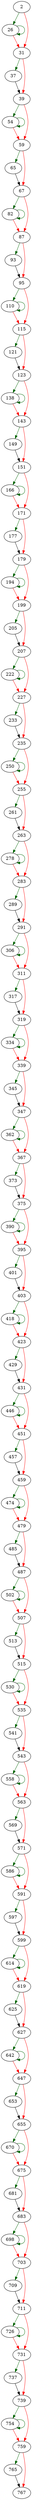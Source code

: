 strict digraph "main" {
	// Node definitions.
	2 [entry=true];
	26;
	31;
	37;
	39;
	54;
	59;
	65;
	67;
	82;
	87;
	93;
	95;
	110;
	115;
	121;
	123;
	138;
	143;
	149;
	151;
	166;
	171;
	177;
	179;
	194;
	199;
	205;
	207;
	222;
	227;
	233;
	235;
	250;
	255;
	261;
	263;
	278;
	283;
	289;
	291;
	306;
	311;
	317;
	319;
	334;
	339;
	345;
	347;
	362;
	367;
	373;
	375;
	390;
	395;
	401;
	403;
	418;
	423;
	429;
	431;
	446;
	451;
	457;
	459;
	474;
	479;
	485;
	487;
	502;
	507;
	513;
	515;
	530;
	535;
	541;
	543;
	558;
	563;
	569;
	571;
	586;
	591;
	597;
	599;
	614;
	619;
	625;
	627;
	642;
	647;
	653;
	655;
	670;
	675;
	681;
	683;
	698;
	703;
	709;
	711;
	726;
	731;
	737;
	739;
	754;
	759;
	765;
	767;

	// Edge definitions.
	2 -> 26 [
		color=darkgreen
		cond=true
	];
	2 -> 31 [
		color=red
		cond=false
	];
	26 -> 26 [
		color=darkgreen
		cond=true
	];
	26 -> 31 [
		color=red
		cond=false
	];
	31 -> 37 [
		color=darkgreen
		cond=true
	];
	31 -> 39 [
		color=red
		cond=false
	];
	37 -> 39;
	39 -> 54 [
		color=darkgreen
		cond=true
	];
	39 -> 59 [
		color=red
		cond=false
	];
	54 -> 54 [
		color=darkgreen
		cond=true
	];
	54 -> 59 [
		color=red
		cond=false
	];
	59 -> 65 [
		color=darkgreen
		cond=true
	];
	59 -> 67 [
		color=red
		cond=false
	];
	65 -> 67;
	67 -> 82 [
		color=darkgreen
		cond=true
	];
	67 -> 87 [
		color=red
		cond=false
	];
	82 -> 82 [
		color=darkgreen
		cond=true
	];
	82 -> 87 [
		color=red
		cond=false
	];
	87 -> 93 [
		color=darkgreen
		cond=true
	];
	87 -> 95 [
		color=red
		cond=false
	];
	93 -> 95;
	95 -> 110 [
		color=darkgreen
		cond=true
	];
	95 -> 115 [
		color=red
		cond=false
	];
	110 -> 110 [
		color=darkgreen
		cond=true
	];
	110 -> 115 [
		color=red
		cond=false
	];
	115 -> 121 [
		color=darkgreen
		cond=true
	];
	115 -> 123 [
		color=red
		cond=false
	];
	121 -> 123;
	123 -> 138 [
		color=darkgreen
		cond=true
	];
	123 -> 143 [
		color=red
		cond=false
	];
	138 -> 138 [
		color=darkgreen
		cond=true
	];
	138 -> 143 [
		color=red
		cond=false
	];
	143 -> 149 [
		color=darkgreen
		cond=true
	];
	143 -> 151 [
		color=red
		cond=false
	];
	149 -> 151;
	151 -> 166 [
		color=darkgreen
		cond=true
	];
	151 -> 171 [
		color=red
		cond=false
	];
	166 -> 166 [
		color=darkgreen
		cond=true
	];
	166 -> 171 [
		color=red
		cond=false
	];
	171 -> 177 [
		color=darkgreen
		cond=true
	];
	171 -> 179 [
		color=red
		cond=false
	];
	177 -> 179;
	179 -> 194 [
		color=darkgreen
		cond=true
	];
	179 -> 199 [
		color=red
		cond=false
	];
	194 -> 194 [
		color=darkgreen
		cond=true
	];
	194 -> 199 [
		color=red
		cond=false
	];
	199 -> 205 [
		color=darkgreen
		cond=true
	];
	199 -> 207 [
		color=red
		cond=false
	];
	205 -> 207;
	207 -> 222 [
		color=darkgreen
		cond=true
	];
	207 -> 227 [
		color=red
		cond=false
	];
	222 -> 222 [
		color=darkgreen
		cond=true
	];
	222 -> 227 [
		color=red
		cond=false
	];
	227 -> 233 [
		color=darkgreen
		cond=true
	];
	227 -> 235 [
		color=red
		cond=false
	];
	233 -> 235;
	235 -> 250 [
		color=darkgreen
		cond=true
	];
	235 -> 255 [
		color=red
		cond=false
	];
	250 -> 250 [
		color=darkgreen
		cond=true
	];
	250 -> 255 [
		color=red
		cond=false
	];
	255 -> 261 [
		color=darkgreen
		cond=true
	];
	255 -> 263 [
		color=red
		cond=false
	];
	261 -> 263;
	263 -> 278 [
		color=darkgreen
		cond=true
	];
	263 -> 283 [
		color=red
		cond=false
	];
	278 -> 278 [
		color=darkgreen
		cond=true
	];
	278 -> 283 [
		color=red
		cond=false
	];
	283 -> 289 [
		color=darkgreen
		cond=true
	];
	283 -> 291 [
		color=red
		cond=false
	];
	289 -> 291;
	291 -> 306 [
		color=darkgreen
		cond=true
	];
	291 -> 311 [
		color=red
		cond=false
	];
	306 -> 306 [
		color=darkgreen
		cond=true
	];
	306 -> 311 [
		color=red
		cond=false
	];
	311 -> 317 [
		color=darkgreen
		cond=true
	];
	311 -> 319 [
		color=red
		cond=false
	];
	317 -> 319;
	319 -> 334 [
		color=darkgreen
		cond=true
	];
	319 -> 339 [
		color=red
		cond=false
	];
	334 -> 334 [
		color=darkgreen
		cond=true
	];
	334 -> 339 [
		color=red
		cond=false
	];
	339 -> 345 [
		color=darkgreen
		cond=true
	];
	339 -> 347 [
		color=red
		cond=false
	];
	345 -> 347;
	347 -> 362 [
		color=darkgreen
		cond=true
	];
	347 -> 367 [
		color=red
		cond=false
	];
	362 -> 362 [
		color=darkgreen
		cond=true
	];
	362 -> 367 [
		color=red
		cond=false
	];
	367 -> 373 [
		color=darkgreen
		cond=true
	];
	367 -> 375 [
		color=red
		cond=false
	];
	373 -> 375;
	375 -> 390 [
		color=darkgreen
		cond=true
	];
	375 -> 395 [
		color=red
		cond=false
	];
	390 -> 390 [
		color=darkgreen
		cond=true
	];
	390 -> 395 [
		color=red
		cond=false
	];
	395 -> 401 [
		color=darkgreen
		cond=true
	];
	395 -> 403 [
		color=red
		cond=false
	];
	401 -> 403;
	403 -> 418 [
		color=darkgreen
		cond=true
	];
	403 -> 423 [
		color=red
		cond=false
	];
	418 -> 418 [
		color=darkgreen
		cond=true
	];
	418 -> 423 [
		color=red
		cond=false
	];
	423 -> 429 [
		color=darkgreen
		cond=true
	];
	423 -> 431 [
		color=red
		cond=false
	];
	429 -> 431;
	431 -> 446 [
		color=darkgreen
		cond=true
	];
	431 -> 451 [
		color=red
		cond=false
	];
	446 -> 446 [
		color=darkgreen
		cond=true
	];
	446 -> 451 [
		color=red
		cond=false
	];
	451 -> 457 [
		color=darkgreen
		cond=true
	];
	451 -> 459 [
		color=red
		cond=false
	];
	457 -> 459;
	459 -> 474 [
		color=darkgreen
		cond=true
	];
	459 -> 479 [
		color=red
		cond=false
	];
	474 -> 474 [
		color=darkgreen
		cond=true
	];
	474 -> 479 [
		color=red
		cond=false
	];
	479 -> 485 [
		color=darkgreen
		cond=true
	];
	479 -> 487 [
		color=red
		cond=false
	];
	485 -> 487;
	487 -> 502 [
		color=darkgreen
		cond=true
	];
	487 -> 507 [
		color=red
		cond=false
	];
	502 -> 502 [
		color=darkgreen
		cond=true
	];
	502 -> 507 [
		color=red
		cond=false
	];
	507 -> 513 [
		color=darkgreen
		cond=true
	];
	507 -> 515 [
		color=red
		cond=false
	];
	513 -> 515;
	515 -> 530 [
		color=darkgreen
		cond=true
	];
	515 -> 535 [
		color=red
		cond=false
	];
	530 -> 530 [
		color=darkgreen
		cond=true
	];
	530 -> 535 [
		color=red
		cond=false
	];
	535 -> 541 [
		color=darkgreen
		cond=true
	];
	535 -> 543 [
		color=red
		cond=false
	];
	541 -> 543;
	543 -> 558 [
		color=darkgreen
		cond=true
	];
	543 -> 563 [
		color=red
		cond=false
	];
	558 -> 558 [
		color=darkgreen
		cond=true
	];
	558 -> 563 [
		color=red
		cond=false
	];
	563 -> 569 [
		color=darkgreen
		cond=true
	];
	563 -> 571 [
		color=red
		cond=false
	];
	569 -> 571;
	571 -> 586 [
		color=darkgreen
		cond=true
	];
	571 -> 591 [
		color=red
		cond=false
	];
	586 -> 586 [
		color=darkgreen
		cond=true
	];
	586 -> 591 [
		color=red
		cond=false
	];
	591 -> 597 [
		color=darkgreen
		cond=true
	];
	591 -> 599 [
		color=red
		cond=false
	];
	597 -> 599;
	599 -> 614 [
		color=darkgreen
		cond=true
	];
	599 -> 619 [
		color=red
		cond=false
	];
	614 -> 614 [
		color=darkgreen
		cond=true
	];
	614 -> 619 [
		color=red
		cond=false
	];
	619 -> 625 [
		color=darkgreen
		cond=true
	];
	619 -> 627 [
		color=red
		cond=false
	];
	625 -> 627;
	627 -> 642 [
		color=darkgreen
		cond=true
	];
	627 -> 647 [
		color=red
		cond=false
	];
	642 -> 642 [
		color=darkgreen
		cond=true
	];
	642 -> 647 [
		color=red
		cond=false
	];
	647 -> 653 [
		color=darkgreen
		cond=true
	];
	647 -> 655 [
		color=red
		cond=false
	];
	653 -> 655;
	655 -> 670 [
		color=darkgreen
		cond=true
	];
	655 -> 675 [
		color=red
		cond=false
	];
	670 -> 670 [
		color=darkgreen
		cond=true
	];
	670 -> 675 [
		color=red
		cond=false
	];
	675 -> 681 [
		color=darkgreen
		cond=true
	];
	675 -> 683 [
		color=red
		cond=false
	];
	681 -> 683;
	683 -> 698 [
		color=darkgreen
		cond=true
	];
	683 -> 703 [
		color=red
		cond=false
	];
	698 -> 698 [
		color=darkgreen
		cond=true
	];
	698 -> 703 [
		color=red
		cond=false
	];
	703 -> 709 [
		color=darkgreen
		cond=true
	];
	703 -> 711 [
		color=red
		cond=false
	];
	709 -> 711;
	711 -> 726 [
		color=darkgreen
		cond=true
	];
	711 -> 731 [
		color=red
		cond=false
	];
	726 -> 726 [
		color=darkgreen
		cond=true
	];
	726 -> 731 [
		color=red
		cond=false
	];
	731 -> 737 [
		color=darkgreen
		cond=true
	];
	731 -> 739 [
		color=red
		cond=false
	];
	737 -> 739;
	739 -> 754 [
		color=darkgreen
		cond=true
	];
	739 -> 759 [
		color=red
		cond=false
	];
	754 -> 754 [
		color=darkgreen
		cond=true
	];
	754 -> 759 [
		color=red
		cond=false
	];
	759 -> 765 [
		color=darkgreen
		cond=true
	];
	759 -> 767 [
		color=red
		cond=false
	];
	765 -> 767;
}